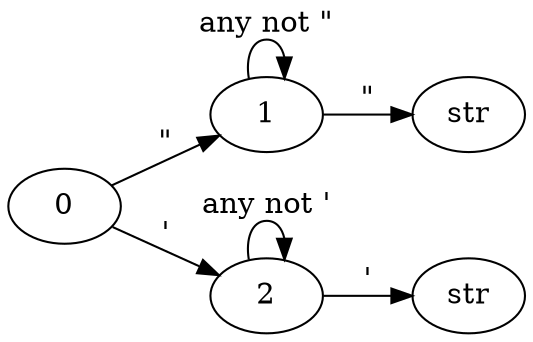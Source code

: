 digraph G {

  rankdir=LR;
  #splines=line;
  #end1,end2, end3, end4[shape=doublecircle, label="int", color=green, fontcolor=green]
  #error,error1,error2,error3[shape=doublecircle, label="Err", color=red, fontcolor=red]
  



  0 -> 1[label="\""]
  0 -> 2[label="\'"]

  10[label="str"]
  1 -> 10[label="\""]
  1 -> 1 [label="any not \""]

  20[label="str"]
  2 -> 20[label="'"]
  2 -> 2[label="any not \'"]
}